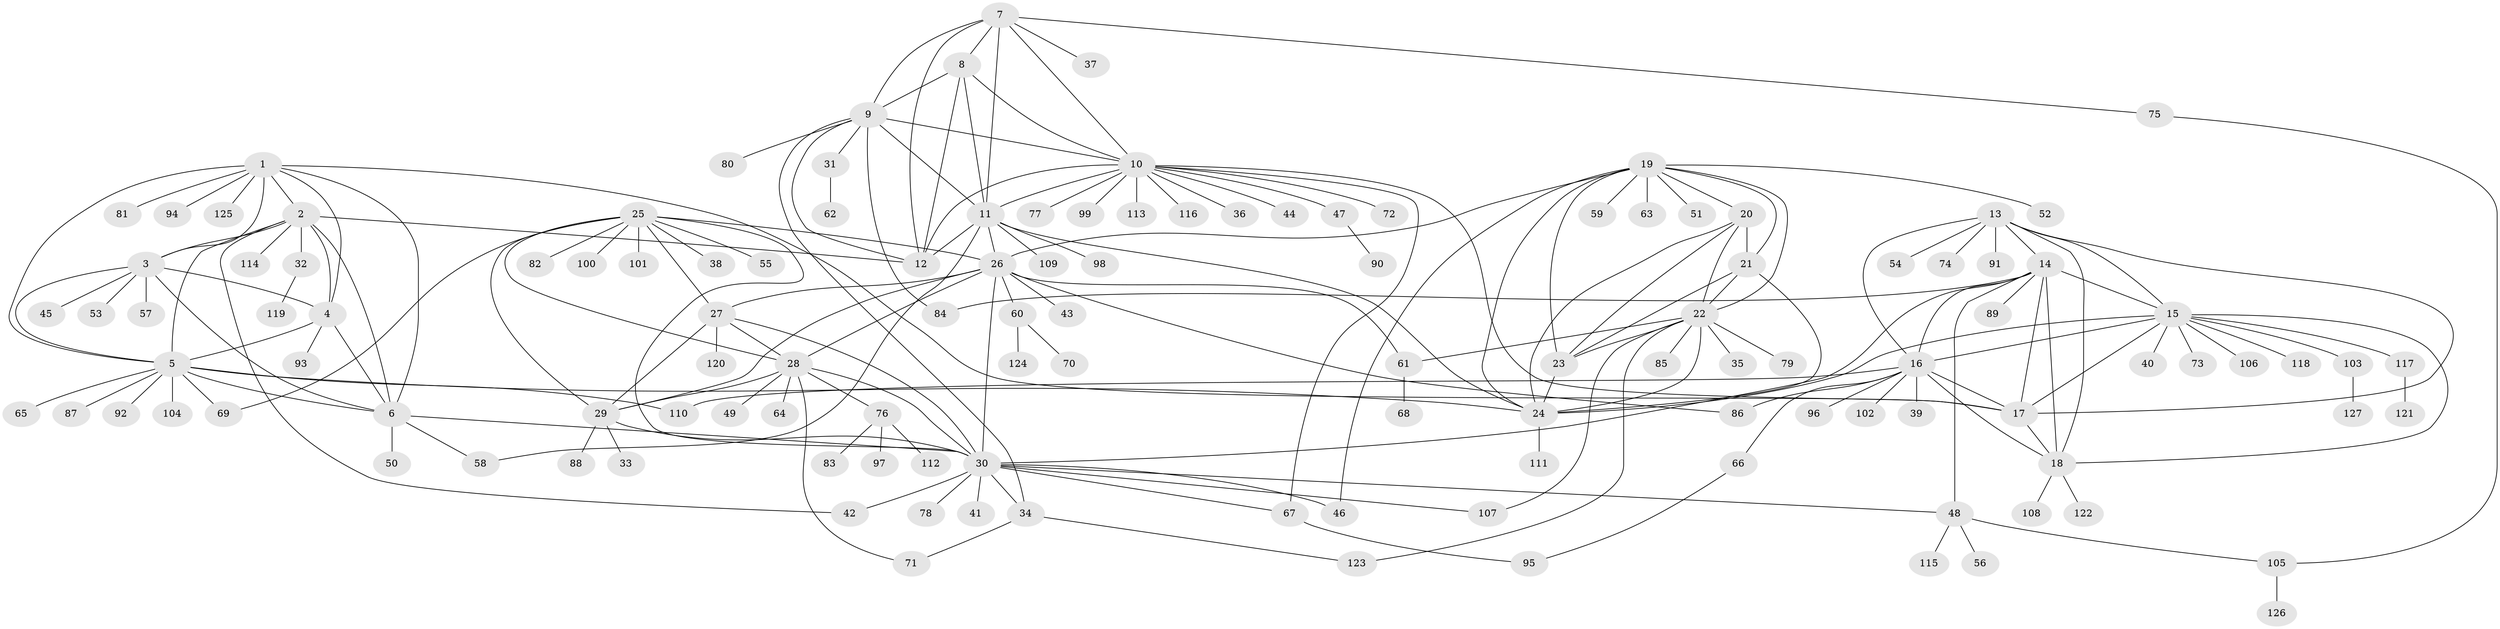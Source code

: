 // Generated by graph-tools (version 1.1) at 2025/55/03/09/25 04:55:26]
// undirected, 127 vertices, 198 edges
graph export_dot {
graph [start="1"]
  node [color=gray90,style=filled];
  1;
  2;
  3;
  4;
  5;
  6;
  7;
  8;
  9;
  10;
  11;
  12;
  13;
  14;
  15;
  16;
  17;
  18;
  19;
  20;
  21;
  22;
  23;
  24;
  25;
  26;
  27;
  28;
  29;
  30;
  31;
  32;
  33;
  34;
  35;
  36;
  37;
  38;
  39;
  40;
  41;
  42;
  43;
  44;
  45;
  46;
  47;
  48;
  49;
  50;
  51;
  52;
  53;
  54;
  55;
  56;
  57;
  58;
  59;
  60;
  61;
  62;
  63;
  64;
  65;
  66;
  67;
  68;
  69;
  70;
  71;
  72;
  73;
  74;
  75;
  76;
  77;
  78;
  79;
  80;
  81;
  82;
  83;
  84;
  85;
  86;
  87;
  88;
  89;
  90;
  91;
  92;
  93;
  94;
  95;
  96;
  97;
  98;
  99;
  100;
  101;
  102;
  103;
  104;
  105;
  106;
  107;
  108;
  109;
  110;
  111;
  112;
  113;
  114;
  115;
  116;
  117;
  118;
  119;
  120;
  121;
  122;
  123;
  124;
  125;
  126;
  127;
  1 -- 2;
  1 -- 3;
  1 -- 4;
  1 -- 5;
  1 -- 6;
  1 -- 17;
  1 -- 81;
  1 -- 94;
  1 -- 125;
  2 -- 3;
  2 -- 4;
  2 -- 5;
  2 -- 6;
  2 -- 12;
  2 -- 32;
  2 -- 42;
  2 -- 114;
  3 -- 4;
  3 -- 5;
  3 -- 6;
  3 -- 45;
  3 -- 53;
  3 -- 57;
  4 -- 5;
  4 -- 6;
  4 -- 93;
  5 -- 6;
  5 -- 24;
  5 -- 65;
  5 -- 69;
  5 -- 87;
  5 -- 92;
  5 -- 104;
  5 -- 110;
  6 -- 30;
  6 -- 50;
  6 -- 58;
  7 -- 8;
  7 -- 9;
  7 -- 10;
  7 -- 11;
  7 -- 12;
  7 -- 37;
  7 -- 75;
  8 -- 9;
  8 -- 10;
  8 -- 11;
  8 -- 12;
  9 -- 10;
  9 -- 11;
  9 -- 12;
  9 -- 31;
  9 -- 34;
  9 -- 80;
  9 -- 84;
  10 -- 11;
  10 -- 12;
  10 -- 17;
  10 -- 36;
  10 -- 44;
  10 -- 47;
  10 -- 67;
  10 -- 72;
  10 -- 77;
  10 -- 99;
  10 -- 113;
  10 -- 116;
  11 -- 12;
  11 -- 24;
  11 -- 26;
  11 -- 58;
  11 -- 98;
  11 -- 109;
  13 -- 14;
  13 -- 15;
  13 -- 16;
  13 -- 17;
  13 -- 18;
  13 -- 54;
  13 -- 74;
  13 -- 91;
  14 -- 15;
  14 -- 16;
  14 -- 17;
  14 -- 18;
  14 -- 30;
  14 -- 48;
  14 -- 84;
  14 -- 89;
  15 -- 16;
  15 -- 17;
  15 -- 18;
  15 -- 24;
  15 -- 40;
  15 -- 73;
  15 -- 103;
  15 -- 106;
  15 -- 117;
  15 -- 118;
  16 -- 17;
  16 -- 18;
  16 -- 39;
  16 -- 66;
  16 -- 86;
  16 -- 96;
  16 -- 102;
  16 -- 110;
  17 -- 18;
  18 -- 108;
  18 -- 122;
  19 -- 20;
  19 -- 21;
  19 -- 22;
  19 -- 23;
  19 -- 24;
  19 -- 26;
  19 -- 46;
  19 -- 51;
  19 -- 52;
  19 -- 59;
  19 -- 63;
  20 -- 21;
  20 -- 22;
  20 -- 23;
  20 -- 24;
  21 -- 22;
  21 -- 23;
  21 -- 24;
  22 -- 23;
  22 -- 24;
  22 -- 35;
  22 -- 61;
  22 -- 79;
  22 -- 85;
  22 -- 107;
  22 -- 123;
  23 -- 24;
  24 -- 111;
  25 -- 26;
  25 -- 27;
  25 -- 28;
  25 -- 29;
  25 -- 30;
  25 -- 38;
  25 -- 55;
  25 -- 69;
  25 -- 82;
  25 -- 100;
  25 -- 101;
  26 -- 27;
  26 -- 28;
  26 -- 29;
  26 -- 30;
  26 -- 43;
  26 -- 60;
  26 -- 61;
  26 -- 86;
  27 -- 28;
  27 -- 29;
  27 -- 30;
  27 -- 120;
  28 -- 29;
  28 -- 30;
  28 -- 49;
  28 -- 64;
  28 -- 71;
  28 -- 76;
  29 -- 30;
  29 -- 33;
  29 -- 88;
  30 -- 34;
  30 -- 41;
  30 -- 42;
  30 -- 46;
  30 -- 48;
  30 -- 67;
  30 -- 78;
  30 -- 107;
  31 -- 62;
  32 -- 119;
  34 -- 71;
  34 -- 123;
  47 -- 90;
  48 -- 56;
  48 -- 105;
  48 -- 115;
  60 -- 70;
  60 -- 124;
  61 -- 68;
  66 -- 95;
  67 -- 95;
  75 -- 105;
  76 -- 83;
  76 -- 97;
  76 -- 112;
  103 -- 127;
  105 -- 126;
  117 -- 121;
}
